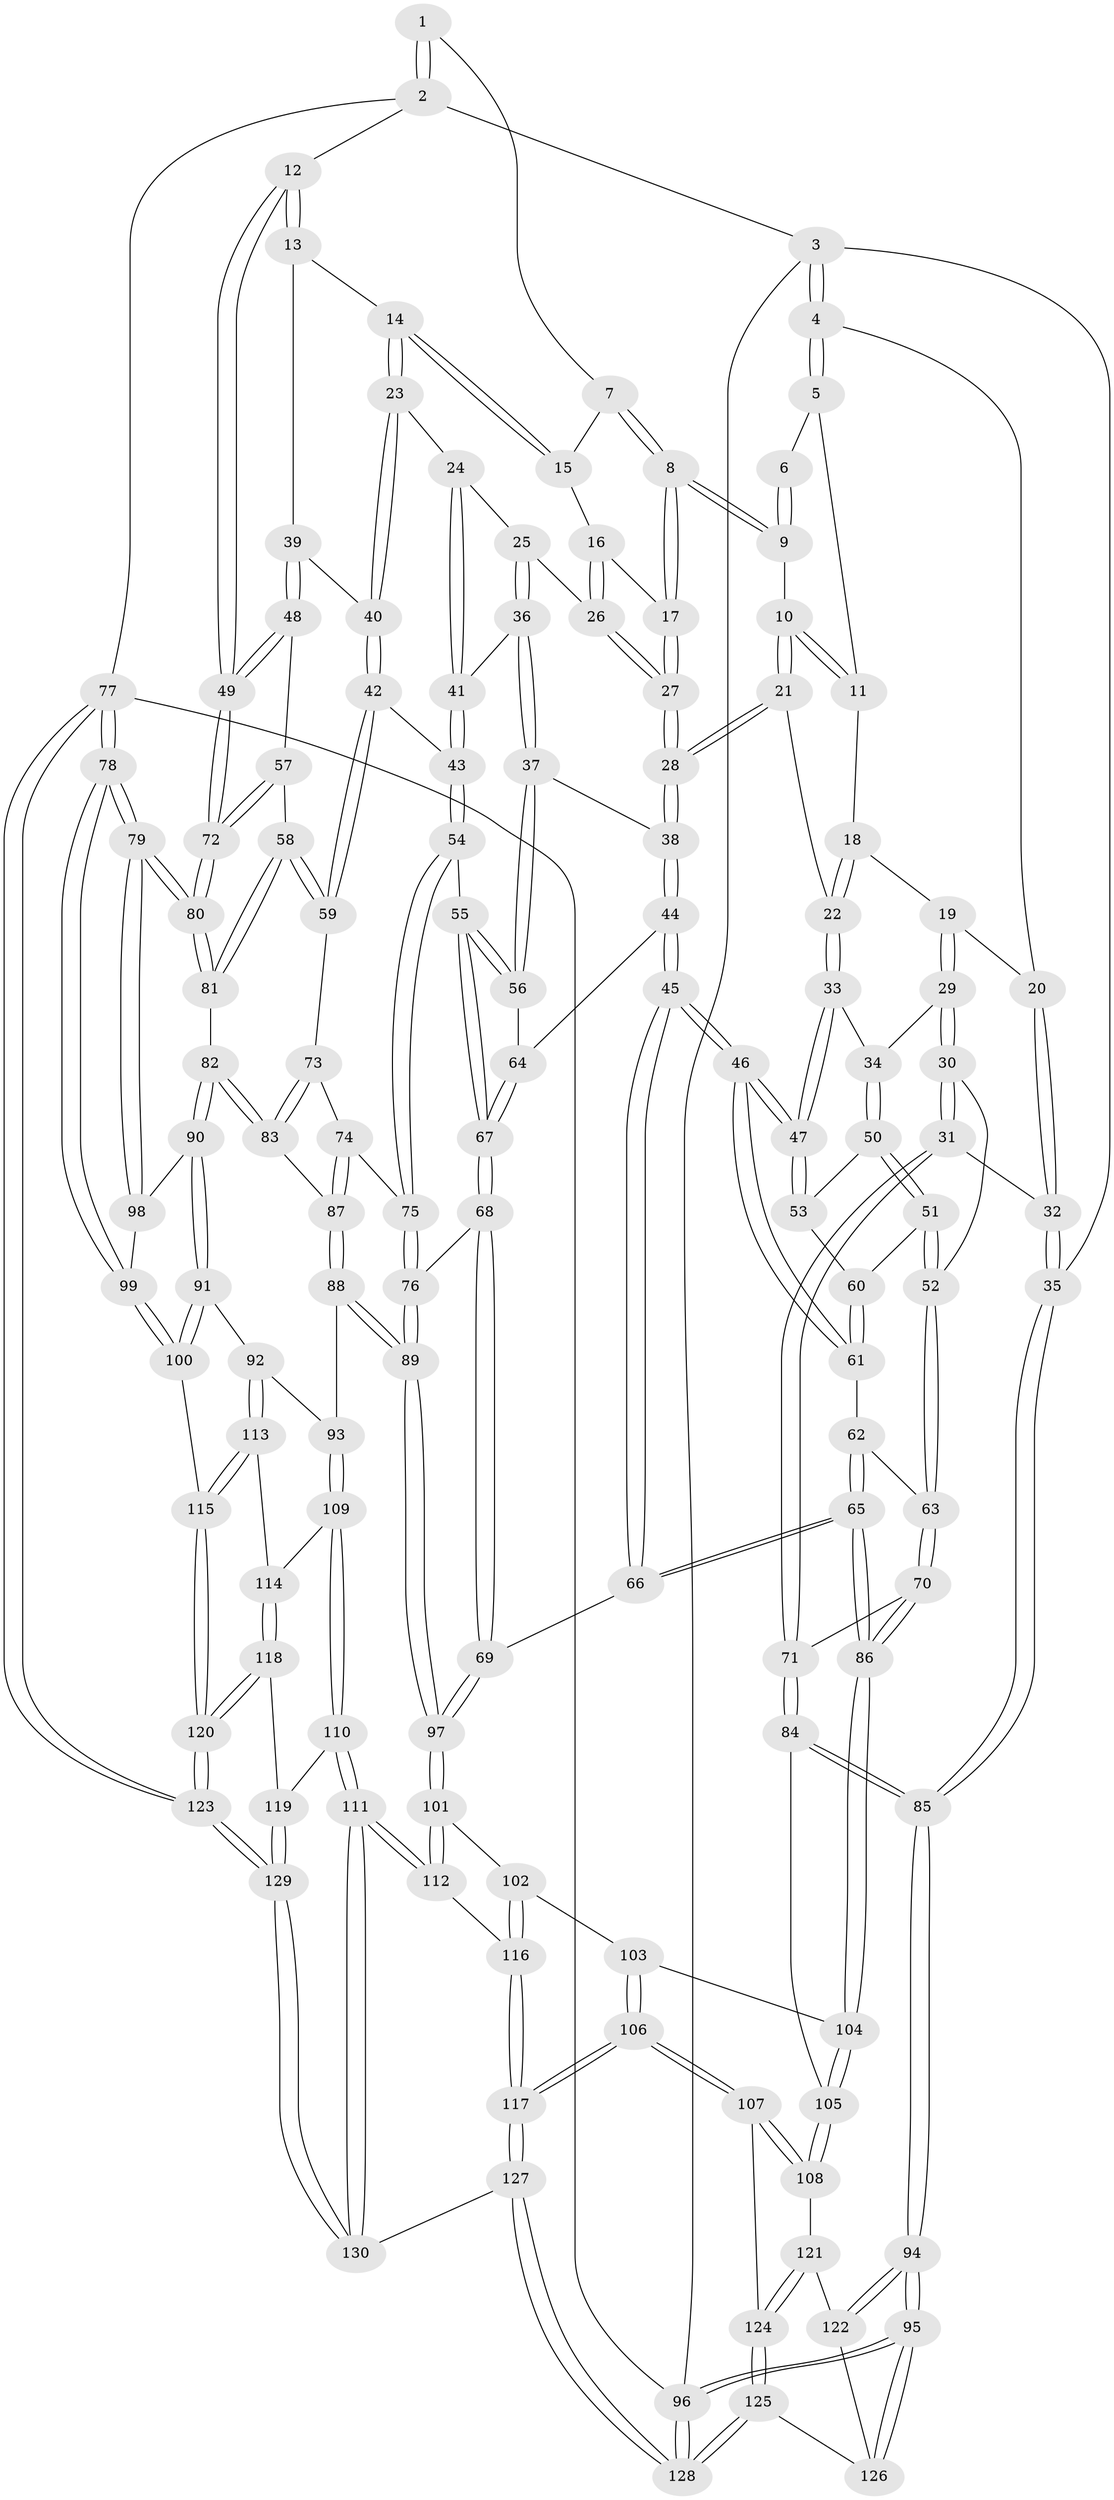 // Generated by graph-tools (version 1.1) at 2025/01/03/09/25 05:01:20]
// undirected, 130 vertices, 322 edges
graph export_dot {
graph [start="1"]
  node [color=gray90,style=filled];
  1 [pos="+0.6542470734574455+0"];
  2 [pos="+1+0"];
  3 [pos="+0+0"];
  4 [pos="+0+0"];
  5 [pos="+0.12269912230805165+0"];
  6 [pos="+0.48317288256192875+0"];
  7 [pos="+0.650909727357838+0.016621323949390466"];
  8 [pos="+0.47284350725047464+0.12784288919893516"];
  9 [pos="+0.43019656691921865+0.06659485549575517"];
  10 [pos="+0.313725095378246+0.09702451824683248"];
  11 [pos="+0.2826694874726015+0.06866662620088433"];
  12 [pos="+1+0"];
  13 [pos="+0.8125504180098148+0.15915907889579764"];
  14 [pos="+0.8012275515118232+0.16162644162167894"];
  15 [pos="+0.6513973331271956+0.018338039962898005"];
  16 [pos="+0.6348531550851471+0.09911259431389163"];
  17 [pos="+0.4773000655719824+0.15011980618365048"];
  18 [pos="+0.19898759658482024+0.11858089961509147"];
  19 [pos="+0.15492021130056433+0.12564947805697646"];
  20 [pos="+0.14477704988723974+0.11638015515551031"];
  21 [pos="+0.30314492680719385+0.21631613954877965"];
  22 [pos="+0.2917801105627855+0.22408451881899807"];
  23 [pos="+0.7527216549716512+0.20991559074697103"];
  24 [pos="+0.7473389840067421+0.21256062792295963"];
  25 [pos="+0.6537818797034992+0.197006233850344"];
  26 [pos="+0.6268624295340998+0.17789635385809838"];
  27 [pos="+0.4866829255926495+0.2268330410209309"];
  28 [pos="+0.4765200539591163+0.2498198295030424"];
  29 [pos="+0.1586760521533012+0.14911643368972488"];
  30 [pos="+0.025576362813235057+0.33308489508057953"];
  31 [pos="+0+0.3299300474264609"];
  32 [pos="+0+0.3127550508900442"];
  33 [pos="+0.27589970563878286+0.23897147529354676"];
  34 [pos="+0.2329537082277355+0.2540097443170467"];
  35 [pos="+0+0.28612041039667147"];
  36 [pos="+0.6367444143225414+0.2925375788026711"];
  37 [pos="+0.5931068595509503+0.32364149568769857"];
  38 [pos="+0.48469000423340813+0.2893347208062702"];
  39 [pos="+0.889141156875935+0.2640453409465833"];
  40 [pos="+0.8245101461812919+0.3321530030078935"];
  41 [pos="+0.7152601146726907+0.2997411792257299"];
  42 [pos="+0.8027203654815566+0.4116144783411768"];
  43 [pos="+0.7431766302389478+0.40385673916908305"];
  44 [pos="+0.46750206897954194+0.3323882019537594"];
  45 [pos="+0.3812126355125026+0.43359110790154987"];
  46 [pos="+0.3794141402727802+0.4318573319428257"];
  47 [pos="+0.34547796149637017+0.39133186145725585"];
  48 [pos="+0.9952295440263266+0.28729643130022037"];
  49 [pos="+1+0.15857077921606716"];
  50 [pos="+0.20460373765433695+0.28037951367871256"];
  51 [pos="+0.17040674795088498+0.3067818968540437"];
  52 [pos="+0.027193581454288053+0.3334435204242472"];
  53 [pos="+0.29619053577203636+0.37244420546892487"];
  54 [pos="+0.6814187887668719+0.4297181382379994"];
  55 [pos="+0.6658237317709768+0.4269415276080228"];
  56 [pos="+0.6540617806610911+0.4148476988189923"];
  57 [pos="+0.9042856648242373+0.42744520238648"];
  58 [pos="+0.8698527529110024+0.43900697577781733"];
  59 [pos="+0.81691676707816+0.422872333934177"];
  60 [pos="+0.21117232051427+0.36149165309141307"];
  61 [pos="+0.22013916116303942+0.3853553236197809"];
  62 [pos="+0.22040935628687985+0.39879208294161145"];
  63 [pos="+0.16817272430494062+0.4938348518797655"];
  64 [pos="+0.5305415684703633+0.40663427986332235"];
  65 [pos="+0.35301521396921764+0.5437477475287177"];
  66 [pos="+0.3683534665761641+0.5342184653013047"];
  67 [pos="+0.5594483993338933+0.5003135085597329"];
  68 [pos="+0.5293464339516373+0.5470483360086315"];
  69 [pos="+0.49652028358535555+0.5759807571277944"];
  70 [pos="+0.1912532106496481+0.5414794018573589"];
  71 [pos="+0.08013479846005322+0.610192681469264"];
  72 [pos="+1+0.5736253906148012"];
  73 [pos="+0.7977525210584121+0.4818343622562363"];
  74 [pos="+0.7468411532224828+0.5531445974073503"];
  75 [pos="+0.6897693020937031+0.5383746677778954"];
  76 [pos="+0.6808887525134668+0.5504333223187124"];
  77 [pos="+1+1"];
  78 [pos="+1+0.8137966044694618"];
  79 [pos="+1+0.6826010747755197"];
  80 [pos="+1+0.5901402809116619"];
  81 [pos="+0.8942272230252548+0.5698654492862794"];
  82 [pos="+0.8777285840472411+0.5905452827154679"];
  83 [pos="+0.809097754840491+0.5681585052553985"];
  84 [pos="+0.041183671817119114+0.6595038697990993"];
  85 [pos="+0+0.6892962927722464"];
  86 [pos="+0.3188167845829187+0.5702464407850779"];
  87 [pos="+0.7660894692997656+0.5799770679130181"];
  88 [pos="+0.7454572385686964+0.7003396135225535"];
  89 [pos="+0.6659202399994724+0.6974130731711685"];
  90 [pos="+0.8685832109689059+0.6326392949124506"];
  91 [pos="+0.8534808646539618+0.6522530964051898"];
  92 [pos="+0.7625463522512611+0.7064938089393822"];
  93 [pos="+0.7542993469735103+0.7040223287420626"];
  94 [pos="+0+0.8121866853416824"];
  95 [pos="+0+1"];
  96 [pos="+0+1"];
  97 [pos="+0.5825763085735+0.727771883766537"];
  98 [pos="+0.9001226186712341+0.646894371781159"];
  99 [pos="+1+0.7958501075307308"];
  100 [pos="+0.9687458764332022+0.797071694626862"];
  101 [pos="+0.5714064211086398+0.7548080067333046"];
  102 [pos="+0.38840350341495206+0.765158370866784"];
  103 [pos="+0.3315287482297342+0.6632516310910649"];
  104 [pos="+0.3119974648392857+0.6165710663366692"];
  105 [pos="+0.1633083560932009+0.7775306195191817"];
  106 [pos="+0.2482343506273207+0.8756987171454003"];
  107 [pos="+0.18730993170140064+0.8365252241275329"];
  108 [pos="+0.16614125995652315+0.7937106772902043"];
  109 [pos="+0.7214416319574866+0.837254930654651"];
  110 [pos="+0.6498345933185512+0.9067697422057961"];
  111 [pos="+0.6014440342067552+0.9114647342291095"];
  112 [pos="+0.5802244759867354+0.8686214701636809"];
  113 [pos="+0.8197373347385966+0.7874402032913166"];
  114 [pos="+0.8075655090517563+0.808883031338185"];
  115 [pos="+0.9128961376371583+0.8108690938483912"];
  116 [pos="+0.31387504623123136+0.9048739515807469"];
  117 [pos="+0.3001205526510818+0.9161400052492294"];
  118 [pos="+0.773171805144349+0.9163935722487638"];
  119 [pos="+0.7567740130343896+0.9175240106733685"];
  120 [pos="+0.8464489363534009+0.9643614097030507"];
  121 [pos="+0+0.8499909923309373"];
  122 [pos="+0+0.8468568124090484"];
  123 [pos="+1+1"];
  124 [pos="+0.09820117250777459+0.9192864446356046"];
  125 [pos="+0.08878636854282868+0.9438093709400516"];
  126 [pos="+0.061868740652892676+0.9456792766419586"];
  127 [pos="+0.31779481945837457+1"];
  128 [pos="+0.1686991852630134+1"];
  129 [pos="+0.701225005474601+1"];
  130 [pos="+0.5531682867270429+1"];
  1 -- 2;
  1 -- 2;
  1 -- 7;
  2 -- 3;
  2 -- 12;
  2 -- 77;
  3 -- 4;
  3 -- 4;
  3 -- 35;
  3 -- 96;
  4 -- 5;
  4 -- 5;
  4 -- 20;
  5 -- 6;
  5 -- 11;
  6 -- 9;
  6 -- 9;
  7 -- 8;
  7 -- 8;
  7 -- 15;
  8 -- 9;
  8 -- 9;
  8 -- 17;
  8 -- 17;
  9 -- 10;
  10 -- 11;
  10 -- 11;
  10 -- 21;
  10 -- 21;
  11 -- 18;
  12 -- 13;
  12 -- 13;
  12 -- 49;
  12 -- 49;
  13 -- 14;
  13 -- 39;
  14 -- 15;
  14 -- 15;
  14 -- 23;
  14 -- 23;
  15 -- 16;
  16 -- 17;
  16 -- 26;
  16 -- 26;
  17 -- 27;
  17 -- 27;
  18 -- 19;
  18 -- 22;
  18 -- 22;
  19 -- 20;
  19 -- 29;
  19 -- 29;
  20 -- 32;
  20 -- 32;
  21 -- 22;
  21 -- 28;
  21 -- 28;
  22 -- 33;
  22 -- 33;
  23 -- 24;
  23 -- 40;
  23 -- 40;
  24 -- 25;
  24 -- 41;
  24 -- 41;
  25 -- 26;
  25 -- 36;
  25 -- 36;
  26 -- 27;
  26 -- 27;
  27 -- 28;
  27 -- 28;
  28 -- 38;
  28 -- 38;
  29 -- 30;
  29 -- 30;
  29 -- 34;
  30 -- 31;
  30 -- 31;
  30 -- 52;
  31 -- 32;
  31 -- 71;
  31 -- 71;
  32 -- 35;
  32 -- 35;
  33 -- 34;
  33 -- 47;
  33 -- 47;
  34 -- 50;
  34 -- 50;
  35 -- 85;
  35 -- 85;
  36 -- 37;
  36 -- 37;
  36 -- 41;
  37 -- 38;
  37 -- 56;
  37 -- 56;
  38 -- 44;
  38 -- 44;
  39 -- 40;
  39 -- 48;
  39 -- 48;
  40 -- 42;
  40 -- 42;
  41 -- 43;
  41 -- 43;
  42 -- 43;
  42 -- 59;
  42 -- 59;
  43 -- 54;
  43 -- 54;
  44 -- 45;
  44 -- 45;
  44 -- 64;
  45 -- 46;
  45 -- 46;
  45 -- 66;
  45 -- 66;
  46 -- 47;
  46 -- 47;
  46 -- 61;
  46 -- 61;
  47 -- 53;
  47 -- 53;
  48 -- 49;
  48 -- 49;
  48 -- 57;
  49 -- 72;
  49 -- 72;
  50 -- 51;
  50 -- 51;
  50 -- 53;
  51 -- 52;
  51 -- 52;
  51 -- 60;
  52 -- 63;
  52 -- 63;
  53 -- 60;
  54 -- 55;
  54 -- 75;
  54 -- 75;
  55 -- 56;
  55 -- 56;
  55 -- 67;
  55 -- 67;
  56 -- 64;
  57 -- 58;
  57 -- 72;
  57 -- 72;
  58 -- 59;
  58 -- 59;
  58 -- 81;
  58 -- 81;
  59 -- 73;
  60 -- 61;
  60 -- 61;
  61 -- 62;
  62 -- 63;
  62 -- 65;
  62 -- 65;
  63 -- 70;
  63 -- 70;
  64 -- 67;
  64 -- 67;
  65 -- 66;
  65 -- 66;
  65 -- 86;
  65 -- 86;
  66 -- 69;
  67 -- 68;
  67 -- 68;
  68 -- 69;
  68 -- 69;
  68 -- 76;
  69 -- 97;
  69 -- 97;
  70 -- 71;
  70 -- 86;
  70 -- 86;
  71 -- 84;
  71 -- 84;
  72 -- 80;
  72 -- 80;
  73 -- 74;
  73 -- 83;
  73 -- 83;
  74 -- 75;
  74 -- 87;
  74 -- 87;
  75 -- 76;
  75 -- 76;
  76 -- 89;
  76 -- 89;
  77 -- 78;
  77 -- 78;
  77 -- 123;
  77 -- 123;
  77 -- 96;
  78 -- 79;
  78 -- 79;
  78 -- 99;
  78 -- 99;
  79 -- 80;
  79 -- 80;
  79 -- 98;
  79 -- 98;
  80 -- 81;
  80 -- 81;
  81 -- 82;
  82 -- 83;
  82 -- 83;
  82 -- 90;
  82 -- 90;
  83 -- 87;
  84 -- 85;
  84 -- 85;
  84 -- 105;
  85 -- 94;
  85 -- 94;
  86 -- 104;
  86 -- 104;
  87 -- 88;
  87 -- 88;
  88 -- 89;
  88 -- 89;
  88 -- 93;
  89 -- 97;
  89 -- 97;
  90 -- 91;
  90 -- 91;
  90 -- 98;
  91 -- 92;
  91 -- 100;
  91 -- 100;
  92 -- 93;
  92 -- 113;
  92 -- 113;
  93 -- 109;
  93 -- 109;
  94 -- 95;
  94 -- 95;
  94 -- 122;
  94 -- 122;
  95 -- 96;
  95 -- 96;
  95 -- 126;
  95 -- 126;
  96 -- 128;
  96 -- 128;
  97 -- 101;
  97 -- 101;
  98 -- 99;
  99 -- 100;
  99 -- 100;
  100 -- 115;
  101 -- 102;
  101 -- 112;
  101 -- 112;
  102 -- 103;
  102 -- 116;
  102 -- 116;
  103 -- 104;
  103 -- 106;
  103 -- 106;
  104 -- 105;
  104 -- 105;
  105 -- 108;
  105 -- 108;
  106 -- 107;
  106 -- 107;
  106 -- 117;
  106 -- 117;
  107 -- 108;
  107 -- 108;
  107 -- 124;
  108 -- 121;
  109 -- 110;
  109 -- 110;
  109 -- 114;
  110 -- 111;
  110 -- 111;
  110 -- 119;
  111 -- 112;
  111 -- 112;
  111 -- 130;
  111 -- 130;
  112 -- 116;
  113 -- 114;
  113 -- 115;
  113 -- 115;
  114 -- 118;
  114 -- 118;
  115 -- 120;
  115 -- 120;
  116 -- 117;
  116 -- 117;
  117 -- 127;
  117 -- 127;
  118 -- 119;
  118 -- 120;
  118 -- 120;
  119 -- 129;
  119 -- 129;
  120 -- 123;
  120 -- 123;
  121 -- 122;
  121 -- 124;
  121 -- 124;
  122 -- 126;
  123 -- 129;
  123 -- 129;
  124 -- 125;
  124 -- 125;
  125 -- 126;
  125 -- 128;
  125 -- 128;
  127 -- 128;
  127 -- 128;
  127 -- 130;
  129 -- 130;
  129 -- 130;
}
